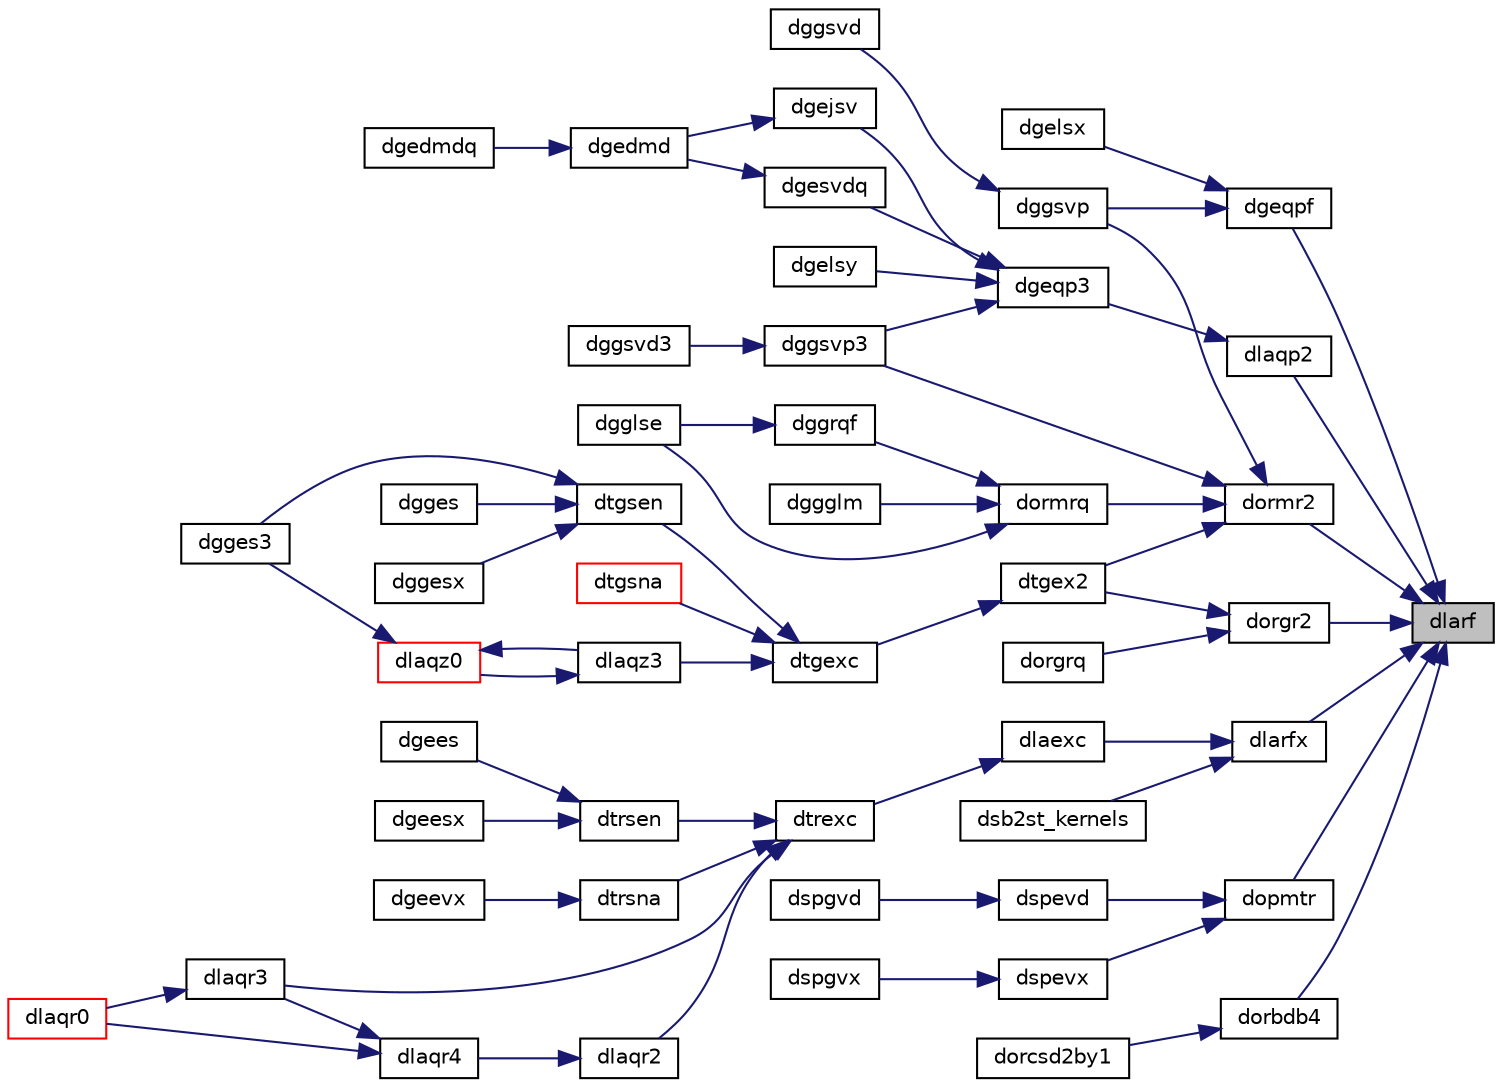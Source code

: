 digraph "dlarf"
{
 // LATEX_PDF_SIZE
  edge [fontname="Helvetica",fontsize="10",labelfontname="Helvetica",labelfontsize="10"];
  node [fontname="Helvetica",fontsize="10",shape=record];
  rankdir="RL";
  Node1 [label="dlarf",height=0.2,width=0.4,color="black", fillcolor="grey75", style="filled", fontcolor="black",tooltip="DLARF applies an elementary reflector to a general rectangular matrix."];
  Node1 -> Node2 [dir="back",color="midnightblue",fontsize="10",style="solid",fontname="Helvetica"];
  Node2 [label="dgeqpf",height=0.2,width=0.4,color="black", fillcolor="white", style="filled",URL="$dgeqpf_8f.html#aecad6eac294d2df861c6ae3b614c1ce8",tooltip="DGEQPF"];
  Node2 -> Node3 [dir="back",color="midnightblue",fontsize="10",style="solid",fontname="Helvetica"];
  Node3 [label="dgelsx",height=0.2,width=0.4,color="black", fillcolor="white", style="filled",URL="$dgelsx_8f.html#a6252143bd7183eb34700395cbe013ff6",tooltip="DGELSX solves overdetermined or underdetermined systems for GE matrices"];
  Node2 -> Node4 [dir="back",color="midnightblue",fontsize="10",style="solid",fontname="Helvetica"];
  Node4 [label="dggsvp",height=0.2,width=0.4,color="black", fillcolor="white", style="filled",URL="$dggsvp_8f.html#a82130cf3f0801366c02d2b46ea7bd908",tooltip="DGGSVP"];
  Node4 -> Node5 [dir="back",color="midnightblue",fontsize="10",style="solid",fontname="Helvetica"];
  Node5 [label="dggsvd",height=0.2,width=0.4,color="black", fillcolor="white", style="filled",URL="$dggsvd_8f.html#af81db37b433882a26f692aeff19f002e",tooltip="DGGSVD computes the singular value decomposition (SVD) for OTHER matrices"];
  Node1 -> Node6 [dir="back",color="midnightblue",fontsize="10",style="solid",fontname="Helvetica"];
  Node6 [label="dlaqp2",height=0.2,width=0.4,color="black", fillcolor="white", style="filled",URL="$dlaqp2_8f.html#a106114a2b25c901f8e780dec465f1245",tooltip="DLAQP2 computes a QR factorization with column pivoting of the matrix block."];
  Node6 -> Node7 [dir="back",color="midnightblue",fontsize="10",style="solid",fontname="Helvetica"];
  Node7 [label="dgeqp3",height=0.2,width=0.4,color="black", fillcolor="white", style="filled",URL="$dgeqp3_8f.html#a1b0500f49e03d2771b797c6e88adabbb",tooltip="DGEQP3"];
  Node7 -> Node8 [dir="back",color="midnightblue",fontsize="10",style="solid",fontname="Helvetica"];
  Node8 [label="dgejsv",height=0.2,width=0.4,color="black", fillcolor="white", style="filled",URL="$dgejsv_8f.html#a8767bfcf983f8dc6ef2842029ab25599",tooltip="DGEJSV"];
  Node8 -> Node9 [dir="back",color="midnightblue",fontsize="10",style="solid",fontname="Helvetica"];
  Node9 [label="dgedmd",height=0.2,width=0.4,color="black", fillcolor="white", style="filled",URL="$dgedmd_8f90.html#a873ebfba3e94c6200e9f6da79644abb1",tooltip="DGEDMD computes the Dynamic Mode Decomposition (DMD) for a pair of data snapshot matrices."];
  Node9 -> Node10 [dir="back",color="midnightblue",fontsize="10",style="solid",fontname="Helvetica"];
  Node10 [label="dgedmdq",height=0.2,width=0.4,color="black", fillcolor="white", style="filled",URL="$dgedmdq_8f90.html#a6c9d2f77b73a03970b6e05984167644f",tooltip="DGEDMDQ computes the Dynamic Mode Decomposition (DMD) for a pair of data snapshot matrices."];
  Node7 -> Node11 [dir="back",color="midnightblue",fontsize="10",style="solid",fontname="Helvetica"];
  Node11 [label="dgelsy",height=0.2,width=0.4,color="black", fillcolor="white", style="filled",URL="$dgelsy_8f.html#a385713b8bcdf85663ff9a45926fac423",tooltip="DGELSY solves overdetermined or underdetermined systems for GE matrices"];
  Node7 -> Node12 [dir="back",color="midnightblue",fontsize="10",style="solid",fontname="Helvetica"];
  Node12 [label="dgesvdq",height=0.2,width=0.4,color="black", fillcolor="white", style="filled",URL="$dgesvdq_8f.html#a6e6e097bd6ae8191bddcb0bc4ad9b43d",tooltip="DGESVDQ computes the singular value decomposition (SVD) with a QR-Preconditioned QR SVD Method for GE..."];
  Node12 -> Node9 [dir="back",color="midnightblue",fontsize="10",style="solid",fontname="Helvetica"];
  Node7 -> Node13 [dir="back",color="midnightblue",fontsize="10",style="solid",fontname="Helvetica"];
  Node13 [label="dggsvp3",height=0.2,width=0.4,color="black", fillcolor="white", style="filled",URL="$dggsvp3_8f.html#a7c1f9e4b4c5da1b96001a9c9c63faf1c",tooltip="DGGSVP3"];
  Node13 -> Node14 [dir="back",color="midnightblue",fontsize="10",style="solid",fontname="Helvetica"];
  Node14 [label="dggsvd3",height=0.2,width=0.4,color="black", fillcolor="white", style="filled",URL="$dggsvd3_8f.html#ab6c743f531c1b87922eb811cbc3ef645",tooltip="DGGSVD3 computes the singular value decomposition (SVD) for OTHER matrices"];
  Node1 -> Node15 [dir="back",color="midnightblue",fontsize="10",style="solid",fontname="Helvetica"];
  Node15 [label="dlarfx",height=0.2,width=0.4,color="black", fillcolor="white", style="filled",URL="$dlarfx_8f.html#a30b528e74865e6d94574db1c3b084129",tooltip="DLARFX applies an elementary reflector to a general rectangular matrix, with loop unrolling when the ..."];
  Node15 -> Node16 [dir="back",color="midnightblue",fontsize="10",style="solid",fontname="Helvetica"];
  Node16 [label="dlaexc",height=0.2,width=0.4,color="black", fillcolor="white", style="filled",URL="$dlaexc_8f.html#a7b430b81bbddf88bc99268a506931aef",tooltip="DLAEXC swaps adjacent diagonal blocks of a real upper quasi-triangular matrix in Schur canonical form..."];
  Node16 -> Node17 [dir="back",color="midnightblue",fontsize="10",style="solid",fontname="Helvetica"];
  Node17 [label="dtrexc",height=0.2,width=0.4,color="black", fillcolor="white", style="filled",URL="$dtrexc_8f.html#a321d3f3a5e2768676a4d8ec2aa2ff2fe",tooltip="DTREXC"];
  Node17 -> Node18 [dir="back",color="midnightblue",fontsize="10",style="solid",fontname="Helvetica"];
  Node18 [label="dlaqr2",height=0.2,width=0.4,color="black", fillcolor="white", style="filled",URL="$dlaqr2_8f.html#a4d60649d5f6ca5d4d7f1dce3cfe81450",tooltip="DLAQR2 performs the orthogonal similarity transformation of a Hessenberg matrix to detect and deflate..."];
  Node18 -> Node19 [dir="back",color="midnightblue",fontsize="10",style="solid",fontname="Helvetica"];
  Node19 [label="dlaqr4",height=0.2,width=0.4,color="black", fillcolor="white", style="filled",URL="$dlaqr4_8f.html#a12cd3d91cf44b97877272c85c410af6c",tooltip="DLAQR4 computes the eigenvalues of a Hessenberg matrix, and optionally the matrices from the Schur de..."];
  Node19 -> Node20 [dir="back",color="midnightblue",fontsize="10",style="solid",fontname="Helvetica"];
  Node20 [label="dlaqr0",height=0.2,width=0.4,color="red", fillcolor="white", style="filled",URL="$dlaqr0_8f.html#aa0f06b236f313b54f85fed1b62c152dc",tooltip="DLAQR0 computes the eigenvalues of a Hessenberg matrix, and optionally the matrices from the Schur de..."];
  Node19 -> Node26 [dir="back",color="midnightblue",fontsize="10",style="solid",fontname="Helvetica"];
  Node26 [label="dlaqr3",height=0.2,width=0.4,color="black", fillcolor="white", style="filled",URL="$dlaqr3_8f.html#a4cc655aa88beb6f2f8dfa621cbe6aea7",tooltip="DLAQR3 performs the orthogonal similarity transformation of a Hessenberg matrix to detect and deflate..."];
  Node26 -> Node20 [dir="back",color="midnightblue",fontsize="10",style="solid",fontname="Helvetica"];
  Node17 -> Node26 [dir="back",color="midnightblue",fontsize="10",style="solid",fontname="Helvetica"];
  Node17 -> Node27 [dir="back",color="midnightblue",fontsize="10",style="solid",fontname="Helvetica"];
  Node27 [label="dtrsen",height=0.2,width=0.4,color="black", fillcolor="white", style="filled",URL="$dtrsen_8f.html#afe383d8eb4c3815d8946a5e24ba1899a",tooltip="DTRSEN"];
  Node27 -> Node22 [dir="back",color="midnightblue",fontsize="10",style="solid",fontname="Helvetica"];
  Node22 [label="dgees",height=0.2,width=0.4,color="black", fillcolor="white", style="filled",URL="$dgees_8f.html#a2233e8611b7b529422497036b284b438",tooltip="DGEES computes the eigenvalues, the Schur form, and, optionally, the matrix of Schur vectors for GE m..."];
  Node27 -> Node23 [dir="back",color="midnightblue",fontsize="10",style="solid",fontname="Helvetica"];
  Node23 [label="dgeesx",height=0.2,width=0.4,color="black", fillcolor="white", style="filled",URL="$dgeesx_8f.html#a745081b04dc6f1b5a93a5d8b31aec915",tooltip="DGEESX computes the eigenvalues, the Schur form, and, optionally, the matrix of Schur vectors for GE ..."];
  Node17 -> Node28 [dir="back",color="midnightblue",fontsize="10",style="solid",fontname="Helvetica"];
  Node28 [label="dtrsna",height=0.2,width=0.4,color="black", fillcolor="white", style="filled",URL="$dtrsna_8f.html#ab43d2d84b0705732572c187aa4558077",tooltip="DTRSNA"];
  Node28 -> Node25 [dir="back",color="midnightblue",fontsize="10",style="solid",fontname="Helvetica"];
  Node25 [label="dgeevx",height=0.2,width=0.4,color="black", fillcolor="white", style="filled",URL="$dgeevx_8f.html#a4e35e1d4e9b63ba9eef4ba8aff3debae",tooltip="DGEEVX computes the eigenvalues and, optionally, the left and/or right eigenvectors for GE matrices"];
  Node15 -> Node29 [dir="back",color="midnightblue",fontsize="10",style="solid",fontname="Helvetica"];
  Node29 [label="dsb2st_kernels",height=0.2,width=0.4,color="black", fillcolor="white", style="filled",URL="$dsb2st__kernels_8f.html#a05cb49c56dfeae0cf40aea85a33c8195",tooltip="DSB2ST_KERNELS"];
  Node1 -> Node30 [dir="back",color="midnightblue",fontsize="10",style="solid",fontname="Helvetica"];
  Node30 [label="dopmtr",height=0.2,width=0.4,color="black", fillcolor="white", style="filled",URL="$dopmtr_8f.html#ad60984bb4ef9b640e9c61ecf8159c9a1",tooltip="DOPMTR"];
  Node30 -> Node31 [dir="back",color="midnightblue",fontsize="10",style="solid",fontname="Helvetica"];
  Node31 [label="dspevd",height=0.2,width=0.4,color="black", fillcolor="white", style="filled",URL="$dspevd_8f.html#a7dd8a9cc7cc531b8665db125165d5e8c",tooltip="DSPEVD computes the eigenvalues and, optionally, the left and/or right eigenvectors for OTHER matrice..."];
  Node31 -> Node32 [dir="back",color="midnightblue",fontsize="10",style="solid",fontname="Helvetica"];
  Node32 [label="dspgvd",height=0.2,width=0.4,color="black", fillcolor="white", style="filled",URL="$dspgvd_8f.html#aef7c2ecb94476cef947dcc461450012f",tooltip="DSPGVD"];
  Node30 -> Node33 [dir="back",color="midnightblue",fontsize="10",style="solid",fontname="Helvetica"];
  Node33 [label="dspevx",height=0.2,width=0.4,color="black", fillcolor="white", style="filled",URL="$dspevx_8f.html#a07ee2c397b1b0f73e296f20f8d36990a",tooltip="DSPEVX computes the eigenvalues and, optionally, the left and/or right eigenvectors for OTHER matrice..."];
  Node33 -> Node34 [dir="back",color="midnightblue",fontsize="10",style="solid",fontname="Helvetica"];
  Node34 [label="dspgvx",height=0.2,width=0.4,color="black", fillcolor="white", style="filled",URL="$dspgvx_8f.html#a059beb16ce5345c3a2dfbf9692650401",tooltip="DSPGVX"];
  Node1 -> Node35 [dir="back",color="midnightblue",fontsize="10",style="solid",fontname="Helvetica"];
  Node35 [label="dorbdb4",height=0.2,width=0.4,color="black", fillcolor="white", style="filled",URL="$dorbdb4_8f.html#aa0e7502d397f098169595d832bddd54c",tooltip="DORBDB4"];
  Node35 -> Node36 [dir="back",color="midnightblue",fontsize="10",style="solid",fontname="Helvetica"];
  Node36 [label="dorcsd2by1",height=0.2,width=0.4,color="black", fillcolor="white", style="filled",URL="$dorcsd2by1_8f.html#ae1a7eecbb70baaeb096a481052750f63",tooltip="DORCSD2BY1"];
  Node1 -> Node37 [dir="back",color="midnightblue",fontsize="10",style="solid",fontname="Helvetica"];
  Node37 [label="dorgr2",height=0.2,width=0.4,color="black", fillcolor="white", style="filled",URL="$dorgr2_8f.html#a92162463311fe244666f898bedcfc08f",tooltip="DORGR2 generates all or part of the orthogonal matrix Q from an RQ factorization determined by sgerqf..."];
  Node37 -> Node38 [dir="back",color="midnightblue",fontsize="10",style="solid",fontname="Helvetica"];
  Node38 [label="dorgrq",height=0.2,width=0.4,color="black", fillcolor="white", style="filled",URL="$dorgrq_8f.html#a082ca6e4415f597eb18d239753084793",tooltip="DORGRQ"];
  Node37 -> Node39 [dir="back",color="midnightblue",fontsize="10",style="solid",fontname="Helvetica"];
  Node39 [label="dtgex2",height=0.2,width=0.4,color="black", fillcolor="white", style="filled",URL="$dtgex2_8f.html#aa3c93490c68259c80285d72cb61cbd99",tooltip="DTGEX2 swaps adjacent diagonal blocks in an upper (quasi) triangular matrix pair by an orthogonal equ..."];
  Node39 -> Node40 [dir="back",color="midnightblue",fontsize="10",style="solid",fontname="Helvetica"];
  Node40 [label="dtgexc",height=0.2,width=0.4,color="black", fillcolor="white", style="filled",URL="$dtgexc_8f.html#a2510d68d70194719d570cbcfe24b3e74",tooltip="DTGEXC"];
  Node40 -> Node41 [dir="back",color="midnightblue",fontsize="10",style="solid",fontname="Helvetica"];
  Node41 [label="dlaqz3",height=0.2,width=0.4,color="black", fillcolor="white", style="filled",URL="$dlaqz3_8f.html#a9214b3b765a89d0b3fd6a08b6ec56d0f",tooltip="DLAQZ3"];
  Node41 -> Node42 [dir="back",color="midnightblue",fontsize="10",style="solid",fontname="Helvetica"];
  Node42 [label="dlaqz0",height=0.2,width=0.4,color="red", fillcolor="white", style="filled",URL="$dlaqz0_8f.html#a64ae394c770b6fbb30c1d6d6727d003c",tooltip="DLAQZ0"];
  Node42 -> Node43 [dir="back",color="midnightblue",fontsize="10",style="solid",fontname="Helvetica"];
  Node43 [label="dgges3",height=0.2,width=0.4,color="black", fillcolor="white", style="filled",URL="$dgges3_8f.html#a3903b5dcbc186bcc5b2db0604331dbb6",tooltip="DGGES3 computes the eigenvalues, the Schur form, and, optionally, the matrix of Schur vectors for GE ..."];
  Node42 -> Node41 [dir="back",color="midnightblue",fontsize="10",style="solid",fontname="Helvetica"];
  Node40 -> Node45 [dir="back",color="midnightblue",fontsize="10",style="solid",fontname="Helvetica"];
  Node45 [label="dtgsen",height=0.2,width=0.4,color="black", fillcolor="white", style="filled",URL="$dtgsen_8f.html#aba8441d4f7374bbcf6c093dbec0b517e",tooltip="DTGSEN"];
  Node45 -> Node46 [dir="back",color="midnightblue",fontsize="10",style="solid",fontname="Helvetica"];
  Node46 [label="dgges",height=0.2,width=0.4,color="black", fillcolor="white", style="filled",URL="$dgges_8f.html#a8637d4b822e19d10327ddcb4235dc08e",tooltip="DGGES computes the eigenvalues, the Schur form, and, optionally, the matrix of Schur vectors for GE m..."];
  Node45 -> Node43 [dir="back",color="midnightblue",fontsize="10",style="solid",fontname="Helvetica"];
  Node45 -> Node47 [dir="back",color="midnightblue",fontsize="10",style="solid",fontname="Helvetica"];
  Node47 [label="dggesx",height=0.2,width=0.4,color="black", fillcolor="white", style="filled",URL="$dggesx_8f.html#a923e1df287c0a880641462ce42607936",tooltip="DGGESX computes the eigenvalues, the Schur form, and, optionally, the matrix of Schur vectors for GE ..."];
  Node40 -> Node48 [dir="back",color="midnightblue",fontsize="10",style="solid",fontname="Helvetica"];
  Node48 [label="dtgsna",height=0.2,width=0.4,color="red", fillcolor="white", style="filled",URL="$dtgsna_8f.html#a6c1a813b10f49050475ad50fe9fcaea7",tooltip="DTGSNA"];
  Node1 -> Node50 [dir="back",color="midnightblue",fontsize="10",style="solid",fontname="Helvetica"];
  Node50 [label="dormr2",height=0.2,width=0.4,color="black", fillcolor="white", style="filled",URL="$dormr2_8f.html#add68bb66ae7f9c7e5bc8a87154894be2",tooltip="DORMR2 multiplies a general matrix by the orthogonal matrix from a RQ factorization determined by sge..."];
  Node50 -> Node4 [dir="back",color="midnightblue",fontsize="10",style="solid",fontname="Helvetica"];
  Node50 -> Node13 [dir="back",color="midnightblue",fontsize="10",style="solid",fontname="Helvetica"];
  Node50 -> Node51 [dir="back",color="midnightblue",fontsize="10",style="solid",fontname="Helvetica"];
  Node51 [label="dormrq",height=0.2,width=0.4,color="black", fillcolor="white", style="filled",URL="$dormrq_8f.html#a1a86c725cb5bd33c22d920a832b6ab0e",tooltip="DORMRQ"];
  Node51 -> Node52 [dir="back",color="midnightblue",fontsize="10",style="solid",fontname="Helvetica"];
  Node52 [label="dggglm",height=0.2,width=0.4,color="black", fillcolor="white", style="filled",URL="$dggglm_8f.html#aa7c4f7b52f415b808e935845f19300ed",tooltip="DGGGLM"];
  Node51 -> Node53 [dir="back",color="midnightblue",fontsize="10",style="solid",fontname="Helvetica"];
  Node53 [label="dgglse",height=0.2,width=0.4,color="black", fillcolor="white", style="filled",URL="$dgglse_8f.html#a1f03c8580ac1aaafb0f092fad4377d16",tooltip="DGGLSE solves overdetermined or underdetermined systems for OTHER matrices"];
  Node51 -> Node54 [dir="back",color="midnightblue",fontsize="10",style="solid",fontname="Helvetica"];
  Node54 [label="dggrqf",height=0.2,width=0.4,color="black", fillcolor="white", style="filled",URL="$dggrqf_8f.html#a349087e712e597f3a32a36b4c2d62251",tooltip="DGGRQF"];
  Node54 -> Node53 [dir="back",color="midnightblue",fontsize="10",style="solid",fontname="Helvetica"];
  Node50 -> Node39 [dir="back",color="midnightblue",fontsize="10",style="solid",fontname="Helvetica"];
}
